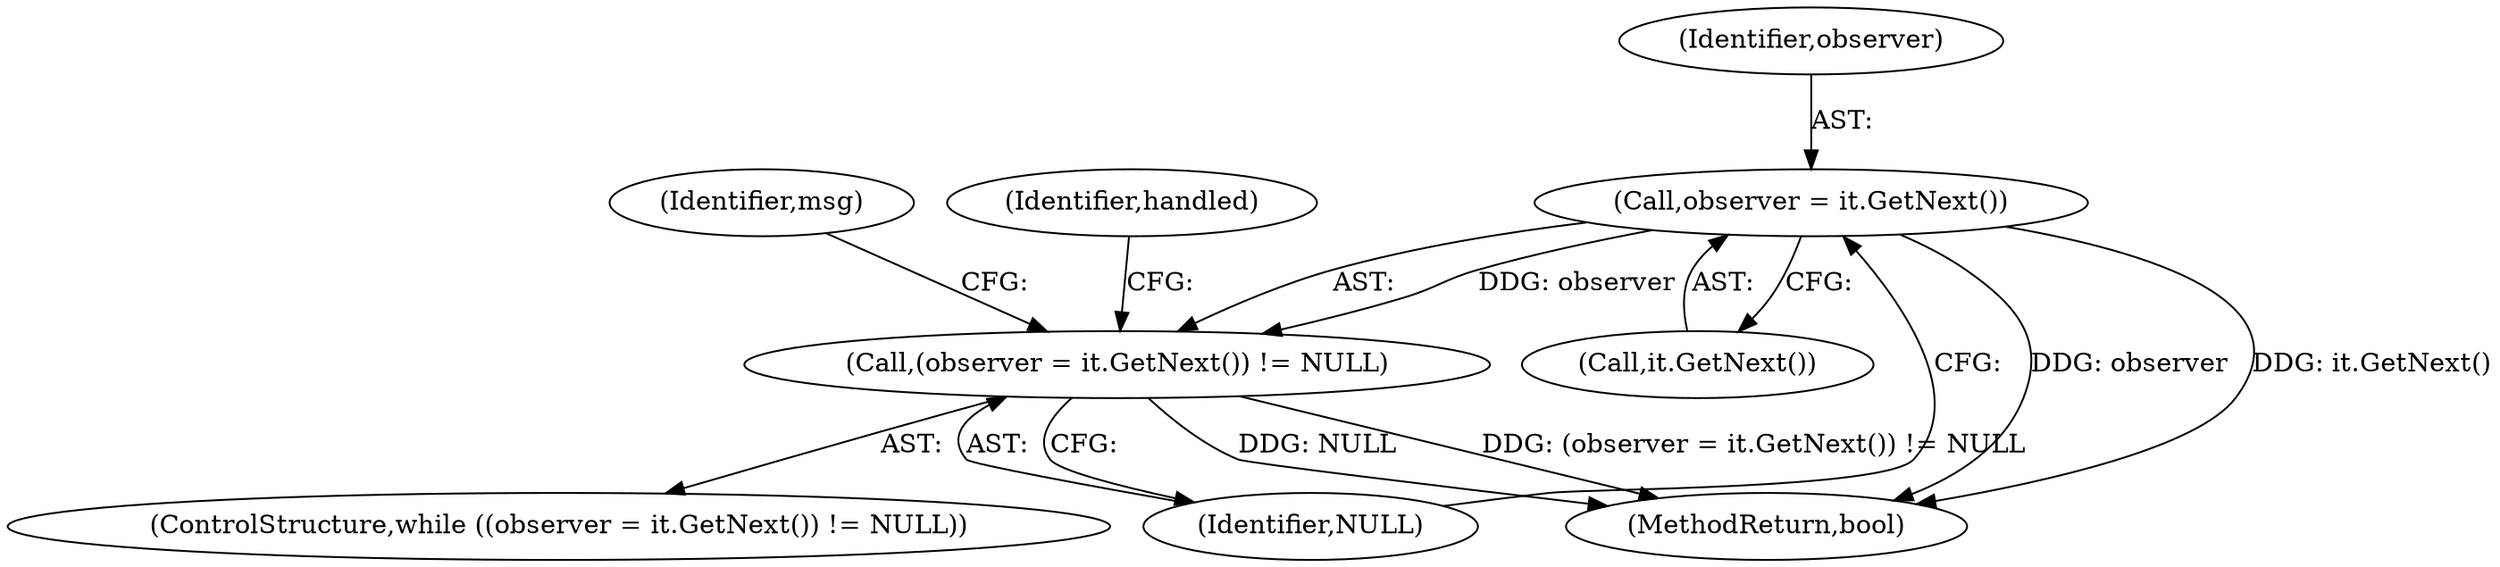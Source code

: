 digraph "0_Chrome_4039d2fcaab746b6c20017ba9bb51c3a2403a76c@pointer" {
"1000109" [label="(Call,observer = it.GetNext())"];
"1000108" [label="(Call,(observer = it.GetNext()) != NULL)"];
"1000145" [label="(MethodReturn,bool)"];
"1000109" [label="(Call,observer = it.GetNext())"];
"1000108" [label="(Call,(observer = it.GetNext()) != NULL)"];
"1000112" [label="(Identifier,NULL)"];
"1000110" [label="(Identifier,observer)"];
"1000121" [label="(Identifier,handled)"];
"1000116" [label="(Identifier,msg)"];
"1000111" [label="(Call,it.GetNext())"];
"1000107" [label="(ControlStructure,while ((observer = it.GetNext()) != NULL))"];
"1000109" -> "1000108"  [label="AST: "];
"1000109" -> "1000111"  [label="CFG: "];
"1000110" -> "1000109"  [label="AST: "];
"1000111" -> "1000109"  [label="AST: "];
"1000112" -> "1000109"  [label="CFG: "];
"1000109" -> "1000145"  [label="DDG: observer"];
"1000109" -> "1000145"  [label="DDG: it.GetNext()"];
"1000109" -> "1000108"  [label="DDG: observer"];
"1000108" -> "1000107"  [label="AST: "];
"1000108" -> "1000112"  [label="CFG: "];
"1000112" -> "1000108"  [label="AST: "];
"1000116" -> "1000108"  [label="CFG: "];
"1000121" -> "1000108"  [label="CFG: "];
"1000108" -> "1000145"  [label="DDG: (observer = it.GetNext()) != NULL"];
"1000108" -> "1000145"  [label="DDG: NULL"];
}
